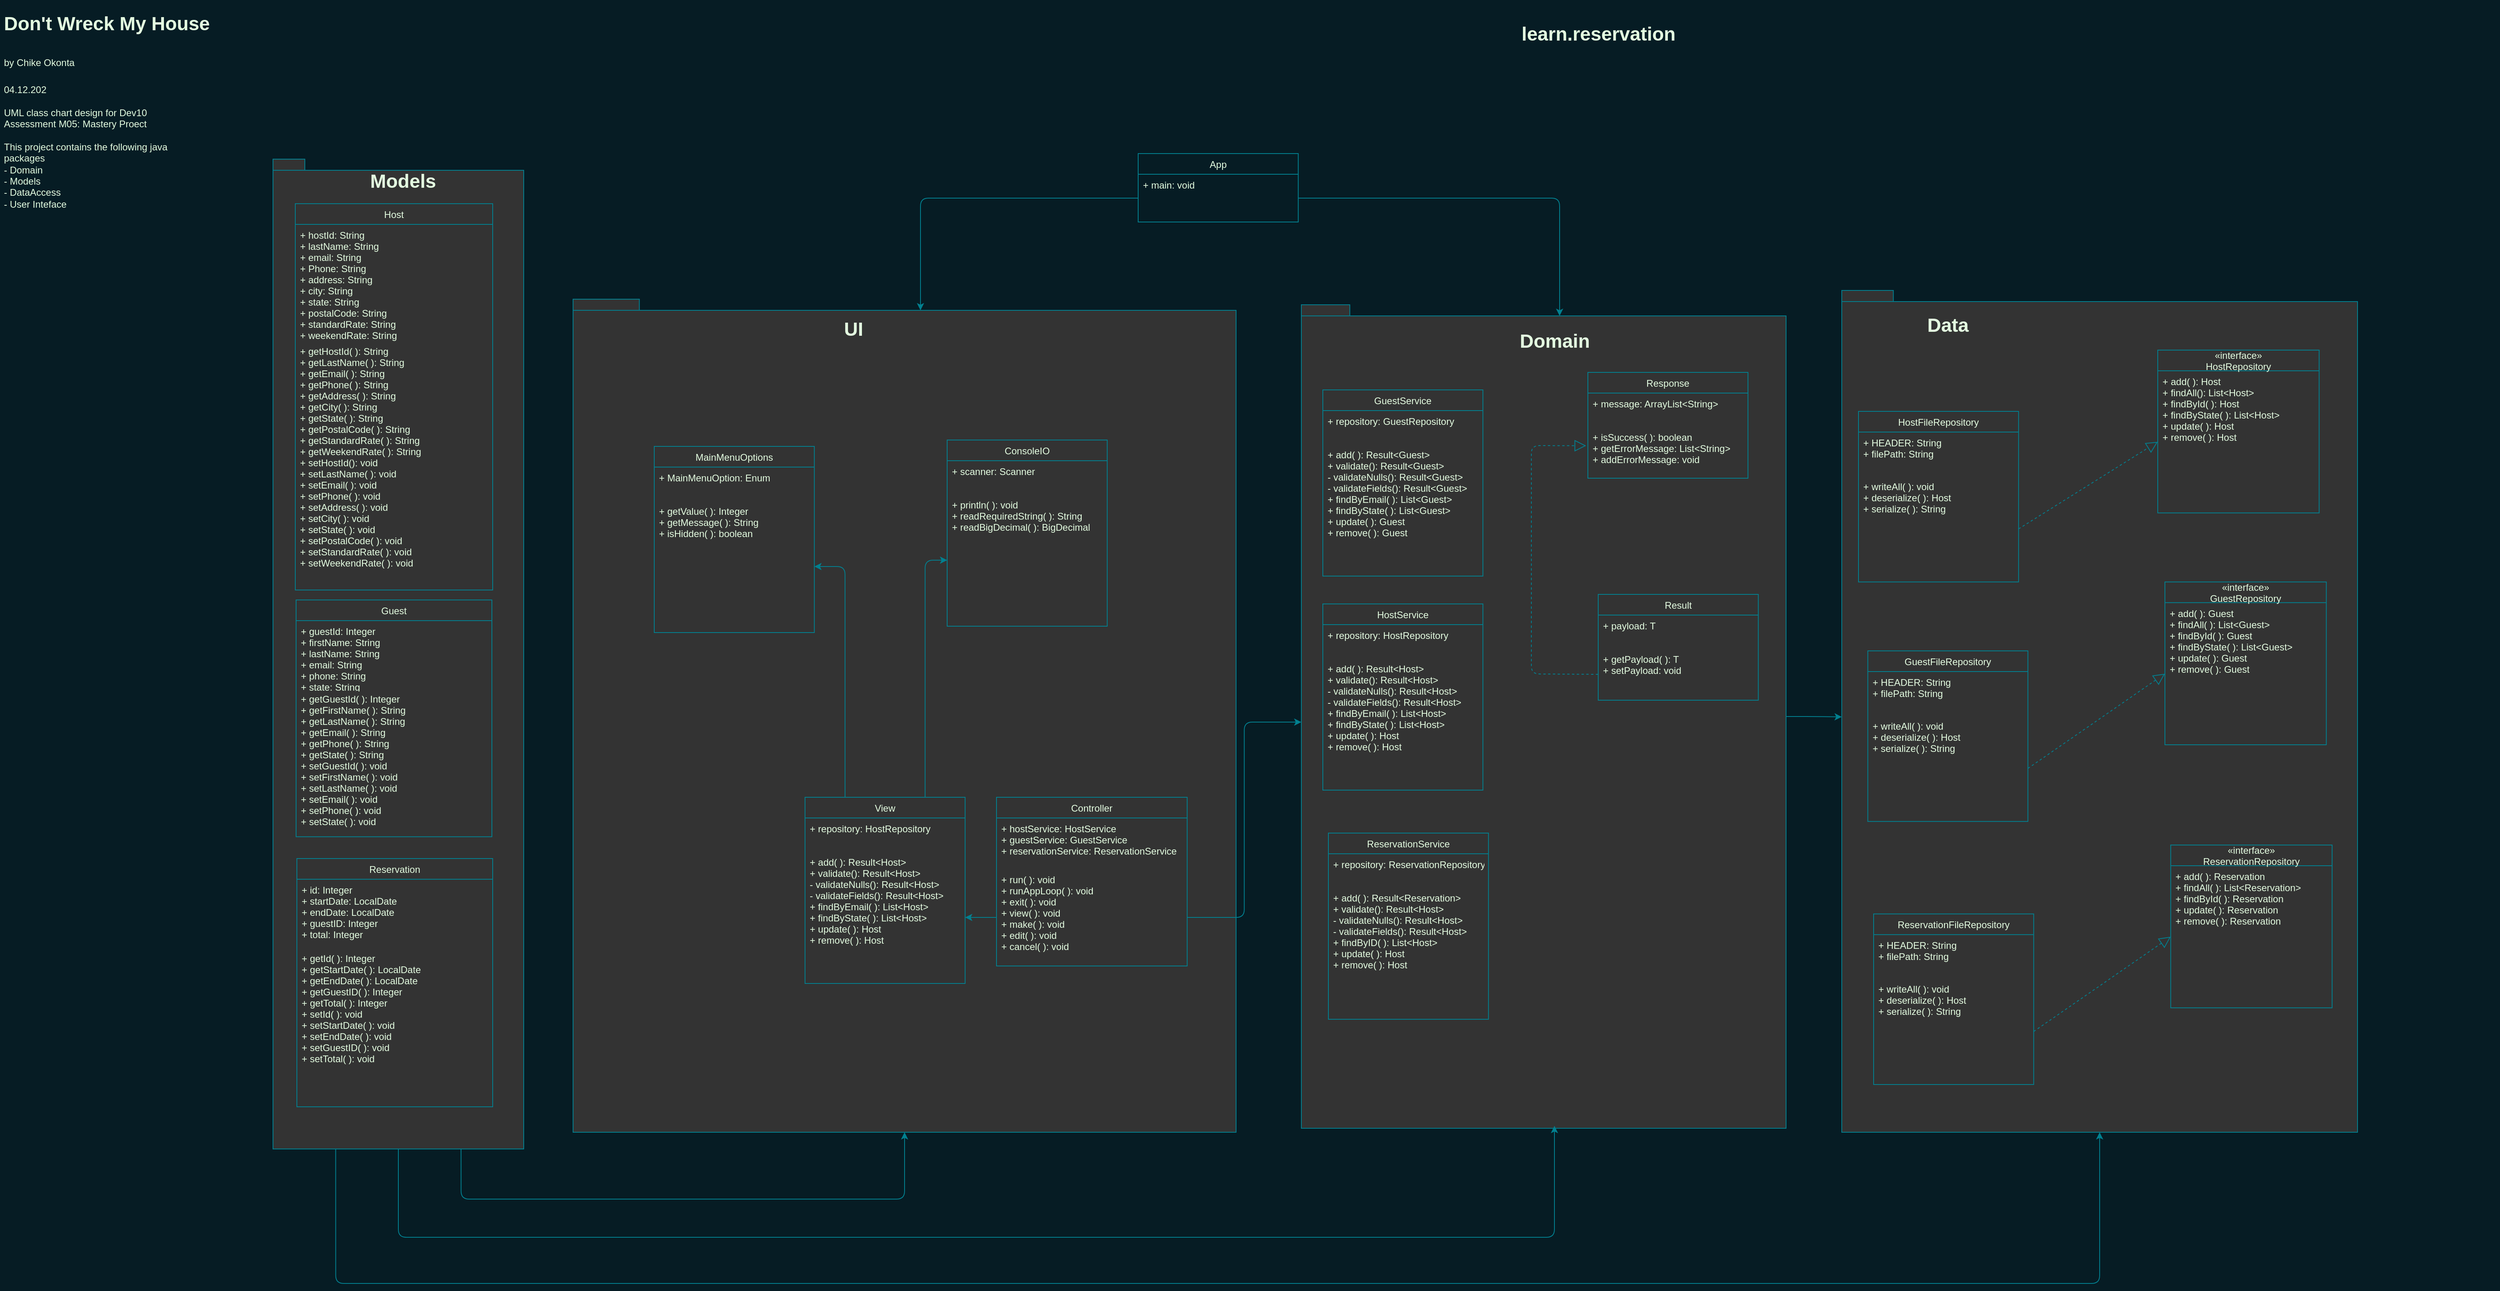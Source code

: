 <mxfile version="14.6.0" type="device"><diagram id="C5RBs43oDa-KdzZeNtuy" name="Page-1"><mxGraphModel dx="2073" dy="2000" grid="0" gridSize="10" guides="1" tooltips="1" connect="1" arrows="1" fold="1" page="1" pageScale="1" pageWidth="413" pageHeight="583" background="#061C24" math="0" shadow="0"><root><mxCell id="WIyWlLk6GJQsqaUBKTNV-0"/><mxCell id="WIyWlLk6GJQsqaUBKTNV-1" parent="WIyWlLk6GJQsqaUBKTNV-0"/><mxCell id="X1wV24dMDwGqUg4bcwOv-81" value="" style="group" parent="WIyWlLk6GJQsqaUBKTNV-1" vertex="1" connectable="0"><mxGeometry x="-4" y="-931" width="315" height="1244" as="geometry"/></mxCell><mxCell id="X1wV24dMDwGqUg4bcwOv-82" value="" style="shape=folder;fontStyle=1;spacingTop=10;tabWidth=40;tabHeight=14;tabPosition=left;html=1;strokeColor=#028090;fontColor=#E4FDE1;fillColor=#333333;" parent="X1wV24dMDwGqUg4bcwOv-81" vertex="1"><mxGeometry width="315" height="1244" as="geometry"/></mxCell><mxCell id="X1wV24dMDwGqUg4bcwOv-83" value="Models" style="text;strokeColor=none;fillColor=none;html=1;fontSize=24;fontStyle=1;verticalAlign=middle;align=center;fontColor=#E4FDE1;" parent="X1wV24dMDwGqUg4bcwOv-81" vertex="1"><mxGeometry x="78" y="19.429" width="170" height="17.097" as="geometry"/></mxCell><mxCell id="X1wV24dMDwGqUg4bcwOv-84" value="Host" style="swimlane;fontStyle=0;childLayout=stackLayout;horizontal=1;startSize=26;fillColor=none;horizontalStack=0;resizeParent=1;resizeParentMax=0;resizeLast=0;collapsible=1;marginBottom=0;rounded=0;sketch=0;fontColor=#E4FDE1;strokeColor=#028090;" parent="X1wV24dMDwGqUg4bcwOv-81" vertex="1"><mxGeometry x="28" y="55.957" width="248" height="485.52" as="geometry"/></mxCell><mxCell id="X1wV24dMDwGqUg4bcwOv-85" value="+ hostId: String&#10;+ lastName: String&#10;+ email: String&#10;+ Phone: String&#10;+ address: String&#10;+ city: String&#10;+ state: String&#10;+ postalCode: String&#10;+ standardRate: String&#10;+ weekendRate: String&#10;" style="text;strokeColor=none;fillColor=none;align=left;verticalAlign=top;spacingLeft=4;spacingRight=4;overflow=hidden;rotatable=0;points=[[0,0.5],[1,0.5]];portConstraint=eastwest;fontColor=#E4FDE1;" parent="X1wV24dMDwGqUg4bcwOv-84" vertex="1"><mxGeometry y="26" width="248" height="146" as="geometry"/></mxCell><mxCell id="X1wV24dMDwGqUg4bcwOv-112" value="+ getHostId( ): String&#10;+ getLastName( ): String&#10;+ getEmail( ): String&#10;+ getPhone( ): String&#10;+ getAddress( ): String&#10;+ getCity( ): String&#10;+ getState( ): String&#10;+ getPostalCode( ): String&#10;+ getStandardRate( ): String&#10;+ getWeekendRate( ): String&#10;+ setHostId(): void&#10;+ setLastName( ): void&#10;+ setEmail( ): void&#10;+ setPhone( ): void&#10;+ setAddress( ): void&#10;+ setCity( ): void&#10;+ setState( ): void&#10;+ setPostalCode( ): void&#10;+ setStandardRate( ): void&#10;+ setWeekendRate( ): void&#10;" style="text;strokeColor=none;fillColor=none;align=left;verticalAlign=top;spacingLeft=4;spacingRight=4;overflow=hidden;rotatable=0;points=[[0,0.5],[1,0.5]];portConstraint=eastwest;fontColor=#E4FDE1;" parent="X1wV24dMDwGqUg4bcwOv-84" vertex="1"><mxGeometry y="172" width="248" height="313.52" as="geometry"/></mxCell><mxCell id="X1wV24dMDwGqUg4bcwOv-89" value="Guest" style="swimlane;fontStyle=0;childLayout=stackLayout;horizontal=1;startSize=26;fillColor=none;horizontalStack=0;resizeParent=1;resizeParentMax=0;resizeLast=0;collapsible=1;marginBottom=0;rounded=0;sketch=0;fontColor=#E4FDE1;strokeColor=#028090;" parent="X1wV24dMDwGqUg4bcwOv-81" vertex="1"><mxGeometry x="29" y="554" width="246" height="297.685" as="geometry"/></mxCell><mxCell id="X1wV24dMDwGqUg4bcwOv-90" value="+ guestId: Integer&#10;+ firstName: String&#10;+ lastName: String&#10;+ email: String&#10;+ phone: String&#10;+ state: String&#10;" style="text;strokeColor=none;fillColor=none;align=left;verticalAlign=top;spacingLeft=4;spacingRight=4;overflow=hidden;rotatable=0;points=[[0,0.5],[1,0.5]];portConstraint=eastwest;fontColor=#E4FDE1;" parent="X1wV24dMDwGqUg4bcwOv-89" vertex="1"><mxGeometry y="26" width="246" height="85.106" as="geometry"/></mxCell><mxCell id="X1wV24dMDwGqUg4bcwOv-116" value="+ getGuestId( ): Integer&#10;+ getFirstName( ): String&#10;+ getLastName( ): String&#10;+ getEmail( ): String&#10;+ getPhone( ): String&#10;+ getState( ): String&#10;+ setGuestId( ): void&#10;+ setFirstName( ): void&#10;+ setLastName( ): void&#10;+ setEmail( ): void&#10;+ setPhone( ): void&#10;+ setState( ): void&#10;&#10;" style="text;strokeColor=none;fillColor=none;align=left;verticalAlign=top;spacingLeft=4;spacingRight=4;overflow=hidden;rotatable=0;points=[[0,0.5],[1,0.5]];portConstraint=eastwest;fontColor=#E4FDE1;" parent="X1wV24dMDwGqUg4bcwOv-89" vertex="1"><mxGeometry y="111.106" width="246" height="186.579" as="geometry"/></mxCell><mxCell id="X1wV24dMDwGqUg4bcwOv-94" value="Reservation" style="swimlane;fontStyle=0;childLayout=stackLayout;horizontal=1;startSize=26;fillColor=none;horizontalStack=0;resizeParent=1;resizeParentMax=0;resizeLast=0;collapsible=1;marginBottom=0;rounded=0;sketch=0;fontColor=#E4FDE1;strokeColor=#028090;" parent="X1wV24dMDwGqUg4bcwOv-81" vertex="1"><mxGeometry x="30" y="879" width="246" height="312" as="geometry"/></mxCell><mxCell id="X1wV24dMDwGqUg4bcwOv-95" value="+ id: Integer&#10;+ startDate: LocalDate&#10;+ endDate: LocalDate&#10;+ guestID: Integer&#10;+ total: Integer&#10;" style="text;strokeColor=none;fillColor=none;align=left;verticalAlign=top;spacingLeft=4;spacingRight=4;overflow=hidden;rotatable=0;points=[[0,0.5],[1,0.5]];portConstraint=eastwest;fontColor=#E4FDE1;" parent="X1wV24dMDwGqUg4bcwOv-94" vertex="1"><mxGeometry y="26" width="246" height="86" as="geometry"/></mxCell><mxCell id="X1wV24dMDwGqUg4bcwOv-125" value="+ getId( ): Integer&#10;+ getStartDate( ): LocalDate&#10;+ getEndDate( ): LocalDate&#10;+ getGuestID( ): Integer&#10;+ getTotal( ): Integer&#10;+ setId( ): void&#10;+ setStartDate( ): void&#10;+ setEndDate( ): void&#10;+ setGuestID( ): void&#10;+ setTotal( ): void&#10;" style="text;strokeColor=none;fillColor=none;align=left;verticalAlign=top;spacingLeft=4;spacingRight=4;overflow=hidden;rotatable=0;points=[[0,0.5],[1,0.5]];portConstraint=eastwest;fontColor=#E4FDE1;" parent="X1wV24dMDwGqUg4bcwOv-94" vertex="1"><mxGeometry y="112" width="246" height="200" as="geometry"/></mxCell><mxCell id="X1wV24dMDwGqUg4bcwOv-99" value="" style="group" parent="WIyWlLk6GJQsqaUBKTNV-1" vertex="1" connectable="0"><mxGeometry x="1288" y="-748" width="609" height="1035" as="geometry"/></mxCell><mxCell id="X1wV24dMDwGqUg4bcwOv-29" value="" style="shape=folder;fontStyle=1;spacingTop=10;tabWidth=40;tabHeight=14;tabPosition=left;html=1;strokeColor=#028090;fontColor=#E4FDE1;fillColor=#333333;" parent="X1wV24dMDwGqUg4bcwOv-99" vertex="1"><mxGeometry width="609" height="1035" as="geometry"/></mxCell><mxCell id="X1wV24dMDwGqUg4bcwOv-30" value="Domain" style="text;strokeColor=none;fillColor=none;html=1;fontSize=24;fontStyle=1;verticalAlign=middle;align=center;fontColor=#E4FDE1;" parent="X1wV24dMDwGqUg4bcwOv-99" vertex="1"><mxGeometry x="258.996" y="32.505" width="117.248" height="26.485" as="geometry"/></mxCell><mxCell id="X1wV24dMDwGqUg4bcwOv-186" value="Response" style="swimlane;fontStyle=0;childLayout=stackLayout;horizontal=1;startSize=26;fillColor=none;horizontalStack=0;resizeParent=1;resizeParentMax=0;resizeLast=0;collapsible=1;marginBottom=0;rounded=0;sketch=0;fontColor=#E4FDE1;strokeColor=#028090;" parent="X1wV24dMDwGqUg4bcwOv-99" vertex="1"><mxGeometry x="360.003" y="84.995" width="201.14" height="133" as="geometry"/></mxCell><mxCell id="X1wV24dMDwGqUg4bcwOv-187" value="+ message: ArrayList&lt;String&gt;" style="text;strokeColor=none;fillColor=none;align=left;verticalAlign=top;spacingLeft=4;spacingRight=4;overflow=hidden;rotatable=0;points=[[0,0.5],[1,0.5]];portConstraint=eastwest;fontColor=#E4FDE1;" parent="X1wV24dMDwGqUg4bcwOv-186" vertex="1"><mxGeometry y="26" width="201.14" height="42" as="geometry"/></mxCell><mxCell id="X1wV24dMDwGqUg4bcwOv-188" value="+ isSuccess( ): boolean&#10;+ getErrorMessage: List&lt;String&gt;&#10;+ addErrorMessage: void" style="text;strokeColor=none;fillColor=none;align=left;verticalAlign=top;spacingLeft=4;spacingRight=4;overflow=hidden;rotatable=0;points=[[0,0.5],[1,0.5]];portConstraint=eastwest;fontColor=#E4FDE1;" parent="X1wV24dMDwGqUg4bcwOv-186" vertex="1"><mxGeometry y="68" width="201.14" height="65" as="geometry"/></mxCell><mxCell id="X1wV24dMDwGqUg4bcwOv-190" value="Result" style="swimlane;fontStyle=0;childLayout=stackLayout;horizontal=1;startSize=26;fillColor=none;horizontalStack=0;resizeParent=1;resizeParentMax=0;resizeLast=0;collapsible=1;marginBottom=0;rounded=0;sketch=0;fontColor=#E4FDE1;strokeColor=#028090;" parent="X1wV24dMDwGqUg4bcwOv-99" vertex="1"><mxGeometry x="373.003" y="363.995" width="201.14" height="133" as="geometry"/></mxCell><mxCell id="X1wV24dMDwGqUg4bcwOv-191" value="+ payload: T" style="text;strokeColor=none;fillColor=none;align=left;verticalAlign=top;spacingLeft=4;spacingRight=4;overflow=hidden;rotatable=0;points=[[0,0.5],[1,0.5]];portConstraint=eastwest;fontColor=#E4FDE1;" parent="X1wV24dMDwGqUg4bcwOv-190" vertex="1"><mxGeometry y="26" width="201.14" height="42" as="geometry"/></mxCell><mxCell id="X1wV24dMDwGqUg4bcwOv-192" value="+ getPayload( ): T&#10;+ setPayload: void" style="text;strokeColor=none;fillColor=none;align=left;verticalAlign=top;spacingLeft=4;spacingRight=4;overflow=hidden;rotatable=0;points=[[0,0.5],[1,0.5]];portConstraint=eastwest;fontColor=#E4FDE1;" parent="X1wV24dMDwGqUg4bcwOv-190" vertex="1"><mxGeometry y="68" width="201.14" height="65" as="geometry"/></mxCell><mxCell id="X1wV24dMDwGqUg4bcwOv-193" value="" style="endArrow=block;dashed=1;endFill=0;endSize=12;html=1;fontColor=#E4FDE1;strokeColor=#028090;fillColor=#F45B69;exitX=0;exitY=0.5;exitDx=0;exitDy=0;entryX=-0.011;entryY=0.372;entryDx=0;entryDy=0;entryPerimeter=0;" parent="X1wV24dMDwGqUg4bcwOv-99" source="X1wV24dMDwGqUg4bcwOv-192" target="X1wV24dMDwGqUg4bcwOv-188" edge="1"><mxGeometry width="160" relative="1" as="geometry"><mxPoint x="166" y="290" as="sourcePoint"/><mxPoint x="326" y="290" as="targetPoint"/><Array as="points"><mxPoint x="289" y="464"/><mxPoint x="289" y="177"/></Array></mxGeometry></mxCell><mxCell id="X1wV24dMDwGqUg4bcwOv-194" value="HostService" style="swimlane;fontStyle=0;childLayout=stackLayout;horizontal=1;startSize=26;fillColor=none;horizontalStack=0;resizeParent=1;resizeParentMax=0;resizeLast=0;collapsible=1;marginBottom=0;rounded=0;sketch=0;fontColor=#E4FDE1;strokeColor=#028090;" parent="X1wV24dMDwGqUg4bcwOv-99" vertex="1"><mxGeometry x="27" y="376" width="201.14" height="234" as="geometry"/></mxCell><mxCell id="X1wV24dMDwGqUg4bcwOv-195" value="+ repository: HostRepository" style="text;strokeColor=none;fillColor=none;align=left;verticalAlign=top;spacingLeft=4;spacingRight=4;overflow=hidden;rotatable=0;points=[[0,0.5],[1,0.5]];portConstraint=eastwest;fontColor=#E4FDE1;" parent="X1wV24dMDwGqUg4bcwOv-194" vertex="1"><mxGeometry y="26" width="201.14" height="42" as="geometry"/></mxCell><mxCell id="X1wV24dMDwGqUg4bcwOv-196" value="+ add( ): Result&lt;Host&gt;&#10;+ validate(): Result&lt;Host&gt;&#10;- validateNulls(): Result&lt;Host&gt;&#10;- validateFields(): Result&lt;Host&gt; &#10;+ findByEmail( ): List&lt;Host&gt;&#10;+ findByState( ): List&lt;Host&gt; &#10;+ update( ): Host&#10;+ remove( ): Host" style="text;strokeColor=none;fillColor=none;align=left;verticalAlign=top;spacingLeft=4;spacingRight=4;overflow=hidden;rotatable=0;points=[[0,0.5],[1,0.5]];portConstraint=eastwest;fontColor=#E4FDE1;" parent="X1wV24dMDwGqUg4bcwOv-194" vertex="1"><mxGeometry y="68" width="201.14" height="166" as="geometry"/></mxCell><mxCell id="X1wV24dMDwGqUg4bcwOv-199" value="GuestService" style="swimlane;fontStyle=0;childLayout=stackLayout;horizontal=1;startSize=26;fillColor=none;horizontalStack=0;resizeParent=1;resizeParentMax=0;resizeLast=0;collapsible=1;marginBottom=0;rounded=0;sketch=0;fontColor=#E4FDE1;strokeColor=#028090;" parent="X1wV24dMDwGqUg4bcwOv-99" vertex="1"><mxGeometry x="27" y="107" width="201.14" height="234" as="geometry"/></mxCell><mxCell id="X1wV24dMDwGqUg4bcwOv-200" value="+ repository: GuestRepository" style="text;strokeColor=none;fillColor=none;align=left;verticalAlign=top;spacingLeft=4;spacingRight=4;overflow=hidden;rotatable=0;points=[[0,0.5],[1,0.5]];portConstraint=eastwest;fontColor=#E4FDE1;" parent="X1wV24dMDwGqUg4bcwOv-199" vertex="1"><mxGeometry y="26" width="201.14" height="42" as="geometry"/></mxCell><mxCell id="X1wV24dMDwGqUg4bcwOv-201" value="+ add( ): Result&lt;Guest&gt;&#10;+ validate(): Result&lt;Guest&gt;&#10;- validateNulls(): Result&lt;Guest&gt;&#10;- validateFields(): Result&lt;Guest&gt; &#10;+ findByEmail( ): List&lt;Guest&gt;&#10;+ findByState( ): List&lt;Guest&gt; &#10;+ update( ): Guest&#10;+ remove( ): Guest" style="text;strokeColor=none;fillColor=none;align=left;verticalAlign=top;spacingLeft=4;spacingRight=4;overflow=hidden;rotatable=0;points=[[0,0.5],[1,0.5]];portConstraint=eastwest;fontColor=#E4FDE1;" parent="X1wV24dMDwGqUg4bcwOv-199" vertex="1"><mxGeometry y="68" width="201.14" height="166" as="geometry"/></mxCell><mxCell id="X1wV24dMDwGqUg4bcwOv-202" value="ReservationService" style="swimlane;fontStyle=0;childLayout=stackLayout;horizontal=1;startSize=26;fillColor=none;horizontalStack=0;resizeParent=1;resizeParentMax=0;resizeLast=0;collapsible=1;marginBottom=0;rounded=0;sketch=0;fontColor=#E4FDE1;strokeColor=#028090;" parent="X1wV24dMDwGqUg4bcwOv-99" vertex="1"><mxGeometry x="34" y="664" width="201.14" height="234" as="geometry"/></mxCell><mxCell id="X1wV24dMDwGqUg4bcwOv-203" value="+ repository: ReservationRepository" style="text;strokeColor=none;fillColor=none;align=left;verticalAlign=top;spacingLeft=4;spacingRight=4;overflow=hidden;rotatable=0;points=[[0,0.5],[1,0.5]];portConstraint=eastwest;fontColor=#E4FDE1;" parent="X1wV24dMDwGqUg4bcwOv-202" vertex="1"><mxGeometry y="26" width="201.14" height="42" as="geometry"/></mxCell><mxCell id="X1wV24dMDwGqUg4bcwOv-204" value="+ add( ): Result&lt;Reservation&gt;&#10;+ validate(): Result&lt;Host&gt;&#10;- validateNulls(): Result&lt;Host&gt;&#10;- validateFields(): Result&lt;Host&gt; &#10;+ findByID( ): List&lt;Host&gt;&#10;+ update( ): Host&#10;+ remove( ): Host" style="text;strokeColor=none;fillColor=none;align=left;verticalAlign=top;spacingLeft=4;spacingRight=4;overflow=hidden;rotatable=0;points=[[0,0.5],[1,0.5]];portConstraint=eastwest;fontColor=#E4FDE1;" parent="X1wV24dMDwGqUg4bcwOv-202" vertex="1"><mxGeometry y="68" width="201.14" height="166" as="geometry"/></mxCell><mxCell id="X1wV24dMDwGqUg4bcwOv-108" value="&lt;h1&gt;&lt;span&gt;Don't Wreck My House&lt;/span&gt;&lt;/h1&gt;&lt;h1&gt;&lt;span style=&quot;font-size: 12px ; font-weight: normal&quot;&gt;by Chike Okonta&lt;/span&gt;&lt;br&gt;&lt;/h1&gt;&lt;div&gt;04.12.202&lt;/div&gt;&lt;div&gt;&lt;br&gt;&lt;/div&gt;&lt;div&gt;UML class chart design for Dev10&lt;/div&gt;&lt;div&gt;Assessment M05: Mastery Proect&lt;/div&gt;&lt;div&gt;&lt;br&gt;&lt;/div&gt;&lt;div&gt;This project contains the following java packages&lt;/div&gt;&lt;div&gt;- Domain&lt;/div&gt;&lt;div&gt;- Models&lt;/div&gt;&lt;div&gt;- DataAccess&lt;/div&gt;&lt;div&gt;- User Inteface&amp;nbsp;&lt;/div&gt;" style="text;html=1;strokeColor=none;fillColor=none;spacing=5;spacingTop=-20;whiteSpace=wrap;overflow=hidden;rounded=0;sketch=0;fontColor=#E4FDE1;" parent="WIyWlLk6GJQsqaUBKTNV-1" vertex="1"><mxGeometry x="-347" y="-1121" width="267" height="328" as="geometry"/></mxCell><mxCell id="X1wV24dMDwGqUg4bcwOv-140" value="" style="group" parent="WIyWlLk6GJQsqaUBKTNV-1" vertex="1" connectable="0"><mxGeometry x="2071" y="-1098" width="722" height="1058" as="geometry"/></mxCell><mxCell id="X1wV24dMDwGqUg4bcwOv-141" value="" style="shape=folder;fontStyle=1;spacingTop=10;tabWidth=40;tabHeight=14;tabPosition=left;html=1;strokeColor=#028090;fontColor=#E4FDE1;fillColor=#333333;" parent="X1wV24dMDwGqUg4bcwOv-140" vertex="1"><mxGeometry x="-104" y="332" width="648" height="1058" as="geometry"/></mxCell><mxCell id="X1wV24dMDwGqUg4bcwOv-142" value="Data" style="text;strokeColor=none;fillColor=none;html=1;fontSize=24;fontStyle=1;verticalAlign=middle;align=center;fontColor=#E4FDE1;" parent="X1wV24dMDwGqUg4bcwOv-140" vertex="1"><mxGeometry x="-40.222" y="362.583" width="139.003" height="26.913" as="geometry"/></mxCell><mxCell id="X1wV24dMDwGqUg4bcwOv-143" value="HostFileRepository" style="swimlane;fontStyle=0;childLayout=stackLayout;horizontal=1;startSize=26;fillColor=none;horizontalStack=0;resizeParent=1;resizeParentMax=0;resizeLast=0;collapsible=1;marginBottom=0;rounded=0;sketch=0;fontColor=#E4FDE1;strokeColor=#028090;" parent="X1wV24dMDwGqUg4bcwOv-140" vertex="1"><mxGeometry x="-82.997" y="483.998" width="201.14" height="214.388" as="geometry"/></mxCell><mxCell id="X1wV24dMDwGqUg4bcwOv-144" value="+ HEADER: String&#10;+ filePath: String" style="text;strokeColor=none;fillColor=none;align=left;verticalAlign=top;spacingLeft=4;spacingRight=4;overflow=hidden;rotatable=0;points=[[0,0.5],[1,0.5]];portConstraint=eastwest;fontColor=#E4FDE1;" parent="X1wV24dMDwGqUg4bcwOv-143" vertex="1"><mxGeometry y="26" width="201.14" height="55.049" as="geometry"/></mxCell><mxCell id="X1wV24dMDwGqUg4bcwOv-147" value="+ writeAll( ): void&#10;+ deserialize( ): Host&#10;+ serialize( ): String" style="text;strokeColor=none;fillColor=none;align=left;verticalAlign=top;spacingLeft=4;spacingRight=4;overflow=hidden;rotatable=0;points=[[0,0.5],[1,0.5]];portConstraint=eastwest;fontColor=#E4FDE1;" parent="X1wV24dMDwGqUg4bcwOv-143" vertex="1"><mxGeometry y="81.049" width="201.14" height="133.34" as="geometry"/></mxCell><mxCell id="X1wV24dMDwGqUg4bcwOv-158" value="«interface»&#10;HostRepository" style="swimlane;fontStyle=0;childLayout=stackLayout;horizontal=1;startSize=26;fillColor=none;horizontalStack=0;resizeParent=1;resizeParentMax=0;resizeLast=0;collapsible=1;marginBottom=0;rounded=0;sketch=0;fontColor=#E4FDE1;strokeColor=#028090;" parent="X1wV24dMDwGqUg4bcwOv-140" vertex="1"><mxGeometry x="292.998" y="407.005" width="202.776" height="204.602" as="geometry"/></mxCell><mxCell id="X1wV24dMDwGqUg4bcwOv-159" value="+ add( ): Host&#10;+ findAll(): List&lt;Host&gt; &#10;+ findById( ): Host&#10;+ findByState( ): List&lt;Host&gt; &#10;+ update( ): Host&#10;+ remove( ): Host&#10;&#10; &#10;" style="text;strokeColor=none;fillColor=none;align=left;verticalAlign=top;spacingLeft=4;spacingRight=4;overflow=hidden;rotatable=0;points=[[0,0.5],[1,0.5]];portConstraint=eastwest;fontColor=#E4FDE1;" parent="X1wV24dMDwGqUg4bcwOv-158" vertex="1"><mxGeometry y="26" width="202.776" height="178.602" as="geometry"/></mxCell><mxCell id="X1wV24dMDwGqUg4bcwOv-163" value="" style="endArrow=block;dashed=1;endFill=0;endSize=12;html=1;fontColor=#E4FDE1;strokeColor=#028090;fillColor=#F45B69;entryX=0;entryY=0.5;entryDx=0;entryDy=0;exitX=1;exitY=0.5;exitDx=0;exitDy=0;" parent="X1wV24dMDwGqUg4bcwOv-140" source="X1wV24dMDwGqUg4bcwOv-147" target="X1wV24dMDwGqUg4bcwOv-159" edge="1"><mxGeometry width="160" relative="1" as="geometry"><mxPoint x="123.626" y="526.505" as="sourcePoint"/><mxPoint x="313.314" y="526.505" as="targetPoint"/></mxGeometry></mxCell><mxCell id="X1wV24dMDwGqUg4bcwOv-171" value="GuestFileRepository" style="swimlane;fontStyle=0;childLayout=stackLayout;horizontal=1;startSize=26;fillColor=none;horizontalStack=0;resizeParent=1;resizeParentMax=0;resizeLast=0;collapsible=1;marginBottom=0;rounded=0;sketch=0;fontColor=#E4FDE1;strokeColor=#028090;" parent="X1wV24dMDwGqUg4bcwOv-140" vertex="1"><mxGeometry x="-71.287" y="785.004" width="201.14" height="214.388" as="geometry"/></mxCell><mxCell id="X1wV24dMDwGqUg4bcwOv-172" value="+ HEADER: String&#10;+ filePath: String" style="text;strokeColor=none;fillColor=none;align=left;verticalAlign=top;spacingLeft=4;spacingRight=4;overflow=hidden;rotatable=0;points=[[0,0.5],[1,0.5]];portConstraint=eastwest;fontColor=#E4FDE1;" parent="X1wV24dMDwGqUg4bcwOv-171" vertex="1"><mxGeometry y="26" width="201.14" height="55.049" as="geometry"/></mxCell><mxCell id="X1wV24dMDwGqUg4bcwOv-173" value="+ writeAll( ): void&#10;+ deserialize( ): Host&#10;+ serialize( ): String" style="text;strokeColor=none;fillColor=none;align=left;verticalAlign=top;spacingLeft=4;spacingRight=4;overflow=hidden;rotatable=0;points=[[0,0.5],[1,0.5]];portConstraint=eastwest;fontColor=#E4FDE1;" parent="X1wV24dMDwGqUg4bcwOv-171" vertex="1"><mxGeometry y="81.049" width="201.14" height="133.34" as="geometry"/></mxCell><mxCell id="X1wV24dMDwGqUg4bcwOv-176" value="" style="endArrow=block;dashed=1;endFill=0;endSize=12;html=1;fontColor=#E4FDE1;strokeColor=#028090;fillColor=#F45B69;entryX=0;entryY=0.5;entryDx=0;entryDy=0;exitX=1;exitY=0.5;exitDx=0;exitDy=0;" parent="X1wV24dMDwGqUg4bcwOv-140" source="X1wV24dMDwGqUg4bcwOv-173" target="X1wV24dMDwGqUg4bcwOv-175" edge="1"><mxGeometry width="160" relative="1" as="geometry"><mxPoint x="124" y="810" as="sourcePoint"/><mxPoint x="-2128.92" y="1924.738" as="targetPoint"/></mxGeometry></mxCell><mxCell id="X1wV24dMDwGqUg4bcwOv-174" value="«interface»&#10;GuestRepository" style="swimlane;fontStyle=0;childLayout=stackLayout;horizontal=1;startSize=26;fillColor=none;horizontalStack=0;resizeParent=1;resizeParentMax=0;resizeLast=0;collapsible=1;marginBottom=0;rounded=0;sketch=0;fontColor=#E4FDE1;strokeColor=#028090;" parent="X1wV24dMDwGqUg4bcwOv-140" vertex="1"><mxGeometry x="301.998" y="698.391" width="202.776" height="204.602" as="geometry"/></mxCell><mxCell id="X1wV24dMDwGqUg4bcwOv-175" value="+ add( ): Guest&#10;+ findAll( ): List&lt;Guest&gt; &#10;+ findById( ): Guest&#10;+ findByState( ): List&lt;Guest&gt; &#10;+ update( ): Guest&#10;+ remove( ): Guest&#10;&#10; &#10;" style="text;strokeColor=none;fillColor=none;align=left;verticalAlign=top;spacingLeft=4;spacingRight=4;overflow=hidden;rotatable=0;points=[[0,0.5],[1,0.5]];portConstraint=eastwest;fontColor=#E4FDE1;" parent="X1wV24dMDwGqUg4bcwOv-174" vertex="1"><mxGeometry y="26" width="202.776" height="178.602" as="geometry"/></mxCell><mxCell id="X1wV24dMDwGqUg4bcwOv-177" value="ReservationFileRepository" style="swimlane;fontStyle=0;childLayout=stackLayout;horizontal=1;startSize=26;fillColor=none;horizontalStack=0;resizeParent=1;resizeParentMax=0;resizeLast=0;collapsible=1;marginBottom=0;rounded=0;sketch=0;fontColor=#E4FDE1;strokeColor=#028090;" parent="X1wV24dMDwGqUg4bcwOv-140" vertex="1"><mxGeometry x="-63.997" y="1115.614" width="201.14" height="214.388" as="geometry"/></mxCell><mxCell id="X1wV24dMDwGqUg4bcwOv-178" value="+ HEADER: String&#10;+ filePath: String" style="text;strokeColor=none;fillColor=none;align=left;verticalAlign=top;spacingLeft=4;spacingRight=4;overflow=hidden;rotatable=0;points=[[0,0.5],[1,0.5]];portConstraint=eastwest;fontColor=#E4FDE1;" parent="X1wV24dMDwGqUg4bcwOv-177" vertex="1"><mxGeometry y="26" width="201.14" height="55.049" as="geometry"/></mxCell><mxCell id="X1wV24dMDwGqUg4bcwOv-179" value="+ writeAll( ): void&#10;+ deserialize( ): Host&#10;+ serialize( ): String" style="text;strokeColor=none;fillColor=none;align=left;verticalAlign=top;spacingLeft=4;spacingRight=4;overflow=hidden;rotatable=0;points=[[0,0.5],[1,0.5]];portConstraint=eastwest;fontColor=#E4FDE1;" parent="X1wV24dMDwGqUg4bcwOv-177" vertex="1"><mxGeometry y="81.049" width="201.14" height="133.34" as="geometry"/></mxCell><mxCell id="X1wV24dMDwGqUg4bcwOv-180" value="" style="endArrow=block;dashed=1;endFill=0;endSize=12;html=1;fontColor=#E4FDE1;strokeColor=#028090;fillColor=#F45B69;entryX=0;entryY=0.5;entryDx=0;entryDy=0;exitX=1;exitY=0.5;exitDx=0;exitDy=0;" parent="X1wV24dMDwGqUg4bcwOv-140" source="X1wV24dMDwGqUg4bcwOv-179" target="X1wV24dMDwGqUg4bcwOv-182" edge="1"><mxGeometry width="160" relative="1" as="geometry"><mxPoint x="-1936.71" y="2176.61" as="sourcePoint"/><mxPoint x="-4189.63" y="3291.348" as="targetPoint"/></mxGeometry></mxCell><mxCell id="X1wV24dMDwGqUg4bcwOv-181" value="«interface»&#10;ReservationRepository" style="swimlane;fontStyle=0;childLayout=stackLayout;horizontal=1;startSize=26;fillColor=none;horizontalStack=0;resizeParent=1;resizeParentMax=0;resizeLast=0;collapsible=1;marginBottom=0;rounded=0;sketch=0;fontColor=#E4FDE1;strokeColor=#028090;" parent="X1wV24dMDwGqUg4bcwOv-140" vertex="1"><mxGeometry x="309.288" y="1029.001" width="202.776" height="204.602" as="geometry"/></mxCell><mxCell id="X1wV24dMDwGqUg4bcwOv-182" value="+ add( ): Reservation&#10;+ findAll( ): List&lt;Reservation&gt; &#10;+ findById( ): Reservation&#10;+ update( ): Reservation&#10;+ remove( ): Reservation&#10;&#10; &#10;" style="text;strokeColor=none;fillColor=none;align=left;verticalAlign=top;spacingLeft=4;spacingRight=4;overflow=hidden;rotatable=0;points=[[0,0.5],[1,0.5]];portConstraint=eastwest;fontColor=#E4FDE1;" parent="X1wV24dMDwGqUg4bcwOv-181" vertex="1"><mxGeometry y="26" width="202.776" height="178.602" as="geometry"/></mxCell><mxCell id="X1wV24dMDwGqUg4bcwOv-206" value="learn.reservation" style="text;strokeColor=none;fillColor=none;html=1;fontSize=24;fontStyle=1;verticalAlign=middle;align=center;fontColor=#E4FDE1;" parent="WIyWlLk6GJQsqaUBKTNV-1" vertex="1"><mxGeometry x="1435.997" y="-1103.996" width="449.556" height="31.947" as="geometry"/></mxCell><mxCell id="X1wV24dMDwGqUg4bcwOv-207" value="App" style="swimlane;fontStyle=0;childLayout=stackLayout;horizontal=1;startSize=26;fillColor=none;horizontalStack=0;resizeParent=1;resizeParentMax=0;resizeLast=0;collapsible=1;marginBottom=0;rounded=0;sketch=0;fontColor=#E4FDE1;strokeColor=#028090;" parent="WIyWlLk6GJQsqaUBKTNV-1" vertex="1"><mxGeometry x="1083" y="-938" width="201.14" height="86" as="geometry"/></mxCell><mxCell id="X1wV24dMDwGqUg4bcwOv-209" value="+ main: void" style="text;strokeColor=none;fillColor=none;align=left;verticalAlign=top;spacingLeft=4;spacingRight=4;overflow=hidden;rotatable=0;points=[[0,0.5],[1,0.5]];portConstraint=eastwest;fontColor=#E4FDE1;" parent="X1wV24dMDwGqUg4bcwOv-207" vertex="1"><mxGeometry y="26" width="201.14" height="60" as="geometry"/></mxCell><mxCell id="X1wV24dMDwGqUg4bcwOv-210" style="edgeStyle=orthogonalEdgeStyle;curved=0;rounded=1;sketch=0;orthogonalLoop=1;jettySize=auto;html=1;entryX=0;entryY=0;entryDx=324.5;entryDy=14;entryPerimeter=0;fontColor=#E4FDE1;strokeColor=#028090;fillColor=#F45B69;" parent="WIyWlLk6GJQsqaUBKTNV-1" source="X1wV24dMDwGqUg4bcwOv-209" target="X1wV24dMDwGqUg4bcwOv-29" edge="1"><mxGeometry relative="1" as="geometry"/></mxCell><mxCell id="X1wV24dMDwGqUg4bcwOv-211" style="edgeStyle=orthogonalEdgeStyle;curved=0;rounded=1;sketch=0;orthogonalLoop=1;jettySize=auto;html=1;entryX=0;entryY=0;entryDx=436.5;entryDy=14;entryPerimeter=0;fontColor=#E4FDE1;strokeColor=#028090;fillColor=#F45B69;" parent="WIyWlLk6GJQsqaUBKTNV-1" source="X1wV24dMDwGqUg4bcwOv-209" target="X1wV24dMDwGqUg4bcwOv-228" edge="1"><mxGeometry relative="1" as="geometry"><mxPoint x="785.5" y="-715" as="targetPoint"/></mxGeometry></mxCell><mxCell id="X1wV24dMDwGqUg4bcwOv-216" style="edgeStyle=orthogonalEdgeStyle;curved=0;rounded=1;sketch=0;orthogonalLoop=1;jettySize=auto;html=1;entryX=0;entryY=0;entryDx=0;entryDy=536;entryPerimeter=0;fontColor=#E4FDE1;strokeColor=#028090;fillColor=#F45B69;" parent="WIyWlLk6GJQsqaUBKTNV-1" source="X1wV24dMDwGqUg4bcwOv-29" target="X1wV24dMDwGqUg4bcwOv-141" edge="1"><mxGeometry relative="1" as="geometry"/></mxCell><mxCell id="X1wV24dMDwGqUg4bcwOv-218" style="edgeStyle=orthogonalEdgeStyle;curved=0;rounded=1;sketch=0;orthogonalLoop=1;jettySize=auto;html=1;exitX=0.75;exitY=1;exitDx=0;exitDy=0;exitPerimeter=0;entryX=0.5;entryY=1;entryDx=0;entryDy=0;entryPerimeter=0;fontColor=#E4FDE1;strokeColor=#028090;fillColor=#F45B69;" parent="WIyWlLk6GJQsqaUBKTNV-1" source="X1wV24dMDwGqUg4bcwOv-82" target="X1wV24dMDwGqUg4bcwOv-228" edge="1"><mxGeometry relative="1" as="geometry"><mxPoint x="765.5" y="318.0" as="targetPoint"/><Array as="points"><mxPoint x="232" y="376"/><mxPoint x="790" y="376"/></Array></mxGeometry></mxCell><mxCell id="X1wV24dMDwGqUg4bcwOv-219" style="edgeStyle=orthogonalEdgeStyle;curved=0;rounded=1;sketch=0;orthogonalLoop=1;jettySize=auto;html=1;fontColor=#E4FDE1;strokeColor=#028090;fillColor=#F45B69;exitX=0.5;exitY=1;exitDx=0;exitDy=0;exitPerimeter=0;" parent="WIyWlLk6GJQsqaUBKTNV-1" source="X1wV24dMDwGqUg4bcwOv-82" edge="1"><mxGeometry relative="1" as="geometry"><mxPoint x="1606" y="284" as="targetPoint"/><Array as="points"><mxPoint x="154" y="424"/><mxPoint x="1606" y="424"/></Array></mxGeometry></mxCell><mxCell id="X1wV24dMDwGqUg4bcwOv-220" style="edgeStyle=orthogonalEdgeStyle;curved=0;rounded=1;sketch=0;orthogonalLoop=1;jettySize=auto;html=1;exitX=0.25;exitY=1;exitDx=0;exitDy=0;exitPerimeter=0;entryX=0.5;entryY=1;entryDx=0;entryDy=0;entryPerimeter=0;fontColor=#E4FDE1;strokeColor=#028090;fillColor=#F45B69;" parent="WIyWlLk6GJQsqaUBKTNV-1" source="X1wV24dMDwGqUg4bcwOv-82" target="X1wV24dMDwGqUg4bcwOv-141" edge="1"><mxGeometry relative="1" as="geometry"><Array as="points"><mxPoint x="75" y="482"/><mxPoint x="2291" y="482"/></Array></mxGeometry></mxCell><mxCell id="X1wV24dMDwGqUg4bcwOv-227" value="" style="group" parent="WIyWlLk6GJQsqaUBKTNV-1" vertex="1" connectable="0"><mxGeometry x="373" y="-755" width="833" height="1047" as="geometry"/></mxCell><mxCell id="X1wV24dMDwGqUg4bcwOv-228" value="" style="shape=folder;fontStyle=1;spacingTop=10;tabWidth=40;tabHeight=14;tabPosition=left;html=1;strokeColor=#028090;fontColor=#E4FDE1;fillColor=#333333;" parent="X1wV24dMDwGqUg4bcwOv-227" vertex="1"><mxGeometry width="833.0" height="1047.0" as="geometry"/></mxCell><mxCell id="X1wV24dMDwGqUg4bcwOv-229" value="UI" style="text;strokeColor=none;fillColor=none;html=1;fontSize=24;fontStyle=1;verticalAlign=middle;align=center;fontColor=#E4FDE1;" parent="X1wV24dMDwGqUg4bcwOv-227" vertex="1"><mxGeometry x="126.997" y="22.004" width="449.556" height="31.947" as="geometry"/></mxCell><mxCell id="X1wV24dMDwGqUg4bcwOv-235" value="Controller" style="swimlane;fontStyle=0;childLayout=stackLayout;horizontal=1;startSize=26;fillColor=none;horizontalStack=0;resizeParent=1;resizeParentMax=0;resizeLast=0;collapsible=1;marginBottom=0;rounded=0;sketch=0;fontColor=#E4FDE1;strokeColor=#028090;" parent="X1wV24dMDwGqUg4bcwOv-227" vertex="1"><mxGeometry x="532" y="626" width="239.57" height="212" as="geometry"/></mxCell><mxCell id="X1wV24dMDwGqUg4bcwOv-236" value="+ hostService: HostService&#10;+ guestService: GuestService&#10;+ reservationService: ReservationService" style="text;strokeColor=none;fillColor=none;align=left;verticalAlign=top;spacingLeft=4;spacingRight=4;overflow=hidden;rotatable=0;points=[[0,0.5],[1,0.5]];portConstraint=eastwest;fontColor=#E4FDE1;" parent="X1wV24dMDwGqUg4bcwOv-235" vertex="1"><mxGeometry y="26" width="239.57" height="64" as="geometry"/></mxCell><mxCell id="X1wV24dMDwGqUg4bcwOv-237" value="+ run( ): void&#10;+ runAppLoop( ): void&#10;+ exit( ): void&#10;+ view( ): void&#10;+ make( ): void&#10;+ edit( ): void&#10;+ cancel( ): void" style="text;strokeColor=none;fillColor=none;align=left;verticalAlign=top;spacingLeft=4;spacingRight=4;overflow=hidden;rotatable=0;points=[[0,0.5],[1,0.5]];portConstraint=eastwest;fontColor=#E4FDE1;" parent="X1wV24dMDwGqUg4bcwOv-235" vertex="1"><mxGeometry y="90" width="239.57" height="122" as="geometry"/></mxCell><mxCell id="X1wV24dMDwGqUg4bcwOv-247" style="edgeStyle=orthogonalEdgeStyle;curved=0;rounded=1;sketch=0;orthogonalLoop=1;jettySize=auto;html=1;exitX=0.25;exitY=0;exitDx=0;exitDy=0;fontColor=#E4FDE1;strokeColor=#028090;fillColor=#F45B69;" parent="X1wV24dMDwGqUg4bcwOv-227" source="X1wV24dMDwGqUg4bcwOv-238" target="X1wV24dMDwGqUg4bcwOv-243" edge="1"><mxGeometry relative="1" as="geometry"/></mxCell><mxCell id="X1wV24dMDwGqUg4bcwOv-248" style="edgeStyle=orthogonalEdgeStyle;curved=0;rounded=1;sketch=0;orthogonalLoop=1;jettySize=auto;html=1;exitX=0.75;exitY=0;exitDx=0;exitDy=0;entryX=0;entryY=0.5;entryDx=0;entryDy=0;fontColor=#E4FDE1;strokeColor=#028090;fillColor=#F45B69;" parent="X1wV24dMDwGqUg4bcwOv-227" source="X1wV24dMDwGqUg4bcwOv-238" target="X1wV24dMDwGqUg4bcwOv-246" edge="1"><mxGeometry relative="1" as="geometry"/></mxCell><mxCell id="X1wV24dMDwGqUg4bcwOv-238" value="View" style="swimlane;fontStyle=0;childLayout=stackLayout;horizontal=1;startSize=26;fillColor=none;horizontalStack=0;resizeParent=1;resizeParentMax=0;resizeLast=0;collapsible=1;marginBottom=0;rounded=0;sketch=0;fontColor=#E4FDE1;strokeColor=#028090;" parent="X1wV24dMDwGqUg4bcwOv-227" vertex="1"><mxGeometry x="291.43" y="626" width="201.14" height="234" as="geometry"/></mxCell><mxCell id="X1wV24dMDwGqUg4bcwOv-239" value="+ repository: HostRepository" style="text;strokeColor=none;fillColor=none;align=left;verticalAlign=top;spacingLeft=4;spacingRight=4;overflow=hidden;rotatable=0;points=[[0,0.5],[1,0.5]];portConstraint=eastwest;fontColor=#E4FDE1;" parent="X1wV24dMDwGqUg4bcwOv-238" vertex="1"><mxGeometry y="26" width="201.14" height="42" as="geometry"/></mxCell><mxCell id="X1wV24dMDwGqUg4bcwOv-240" value="+ add( ): Result&lt;Host&gt;&#10;+ validate(): Result&lt;Host&gt;&#10;- validateNulls(): Result&lt;Host&gt;&#10;- validateFields(): Result&lt;Host&gt; &#10;+ findByEmail( ): List&lt;Host&gt;&#10;+ findByState( ): List&lt;Host&gt; &#10;+ update( ): Host&#10;+ remove( ): Host" style="text;strokeColor=none;fillColor=none;align=left;verticalAlign=top;spacingLeft=4;spacingRight=4;overflow=hidden;rotatable=0;points=[[0,0.5],[1,0.5]];portConstraint=eastwest;fontColor=#E4FDE1;" parent="X1wV24dMDwGqUg4bcwOv-238" vertex="1"><mxGeometry y="68" width="201.14" height="166" as="geometry"/></mxCell><mxCell id="X1wV24dMDwGqUg4bcwOv-241" value="MainMenuOptions" style="swimlane;fontStyle=0;childLayout=stackLayout;horizontal=1;startSize=26;fillColor=none;horizontalStack=0;resizeParent=1;resizeParentMax=0;resizeLast=0;collapsible=1;marginBottom=0;rounded=0;sketch=0;fontColor=#E4FDE1;strokeColor=#028090;" parent="X1wV24dMDwGqUg4bcwOv-227" vertex="1"><mxGeometry x="102" y="185" width="201.14" height="234" as="geometry"/></mxCell><mxCell id="X1wV24dMDwGqUg4bcwOv-242" value="+ MainMenuOption: Enum" style="text;strokeColor=none;fillColor=none;align=left;verticalAlign=top;spacingLeft=4;spacingRight=4;overflow=hidden;rotatable=0;points=[[0,0.5],[1,0.5]];portConstraint=eastwest;fontColor=#E4FDE1;" parent="X1wV24dMDwGqUg4bcwOv-241" vertex="1"><mxGeometry y="26" width="201.14" height="42" as="geometry"/></mxCell><mxCell id="X1wV24dMDwGqUg4bcwOv-243" value="+ getValue( ): Integer&#10;+ getMessage( ): String&#10;+ isHidden( ): boolean" style="text;strokeColor=none;fillColor=none;align=left;verticalAlign=top;spacingLeft=4;spacingRight=4;overflow=hidden;rotatable=0;points=[[0,0.5],[1,0.5]];portConstraint=eastwest;fontColor=#E4FDE1;" parent="X1wV24dMDwGqUg4bcwOv-241" vertex="1"><mxGeometry y="68" width="201.14" height="166" as="geometry"/></mxCell><mxCell id="X1wV24dMDwGqUg4bcwOv-244" value="ConsoleIO" style="swimlane;fontStyle=0;childLayout=stackLayout;horizontal=1;startSize=26;fillColor=none;horizontalStack=0;resizeParent=1;resizeParentMax=0;resizeLast=0;collapsible=1;marginBottom=0;rounded=0;sketch=0;fontColor=#E4FDE1;strokeColor=#028090;" parent="X1wV24dMDwGqUg4bcwOv-227" vertex="1"><mxGeometry x="470" y="177" width="201.14" height="234" as="geometry"/></mxCell><mxCell id="X1wV24dMDwGqUg4bcwOv-245" value="+ scanner: Scanner" style="text;strokeColor=none;fillColor=none;align=left;verticalAlign=top;spacingLeft=4;spacingRight=4;overflow=hidden;rotatable=0;points=[[0,0.5],[1,0.5]];portConstraint=eastwest;fontColor=#E4FDE1;" parent="X1wV24dMDwGqUg4bcwOv-244" vertex="1"><mxGeometry y="26" width="201.14" height="42" as="geometry"/></mxCell><mxCell id="X1wV24dMDwGqUg4bcwOv-246" value="+ println( ): void&#10;+ readRequiredString( ): String&#10;+ readBigDecimal( ): BigDecimal" style="text;strokeColor=none;fillColor=none;align=left;verticalAlign=top;spacingLeft=4;spacingRight=4;overflow=hidden;rotatable=0;points=[[0,0.5],[1,0.5]];portConstraint=eastwest;fontColor=#E4FDE1;" parent="X1wV24dMDwGqUg4bcwOv-244" vertex="1"><mxGeometry y="68" width="201.14" height="166" as="geometry"/></mxCell><mxCell id="X1wV24dMDwGqUg4bcwOv-249" style="edgeStyle=orthogonalEdgeStyle;curved=0;rounded=1;sketch=0;orthogonalLoop=1;jettySize=auto;html=1;fontColor=#E4FDE1;strokeColor=#028090;fillColor=#F45B69;" parent="X1wV24dMDwGqUg4bcwOv-227" source="X1wV24dMDwGqUg4bcwOv-237" target="X1wV24dMDwGqUg4bcwOv-240" edge="1"><mxGeometry relative="1" as="geometry"/></mxCell><mxCell id="X1wV24dMDwGqUg4bcwOv-252" style="edgeStyle=orthogonalEdgeStyle;curved=0;rounded=1;sketch=0;orthogonalLoop=1;jettySize=auto;html=1;exitX=1;exitY=0.5;exitDx=0;exitDy=0;entryX=0;entryY=0;entryDx=0;entryDy=524.5;entryPerimeter=0;fontColor=#E4FDE1;strokeColor=#028090;fillColor=#F45B69;" parent="WIyWlLk6GJQsqaUBKTNV-1" source="X1wV24dMDwGqUg4bcwOv-237" target="X1wV24dMDwGqUg4bcwOv-29" edge="1"><mxGeometry relative="1" as="geometry"/></mxCell></root></mxGraphModel></diagram></mxfile>